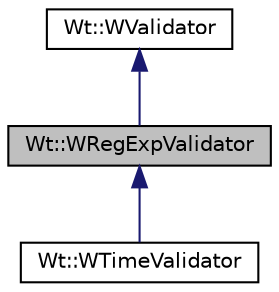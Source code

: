 digraph "Wt::WRegExpValidator"
{
 // LATEX_PDF_SIZE
  edge [fontname="Helvetica",fontsize="10",labelfontname="Helvetica",labelfontsize="10"];
  node [fontname="Helvetica",fontsize="10",shape=record];
  Node1 [label="Wt::WRegExpValidator",height=0.2,width=0.4,color="black", fillcolor="grey75", style="filled", fontcolor="black",tooltip="A validator that checks user input against a regular expression."];
  Node2 -> Node1 [dir="back",color="midnightblue",fontsize="10",style="solid",fontname="Helvetica"];
  Node2 [label="Wt::WValidator",height=0.2,width=0.4,color="black", fillcolor="white", style="filled",URL="$classWt_1_1WValidator.html",tooltip="A validator is used to validate user input according to pre-defined rules."];
  Node1 -> Node3 [dir="back",color="midnightblue",fontsize="10",style="solid",fontname="Helvetica"];
  Node3 [label="Wt::WTimeValidator",height=0.2,width=0.4,color="black", fillcolor="white", style="filled",URL="$classWt_1_1WTimeValidator.html",tooltip="A time validator."];
}
